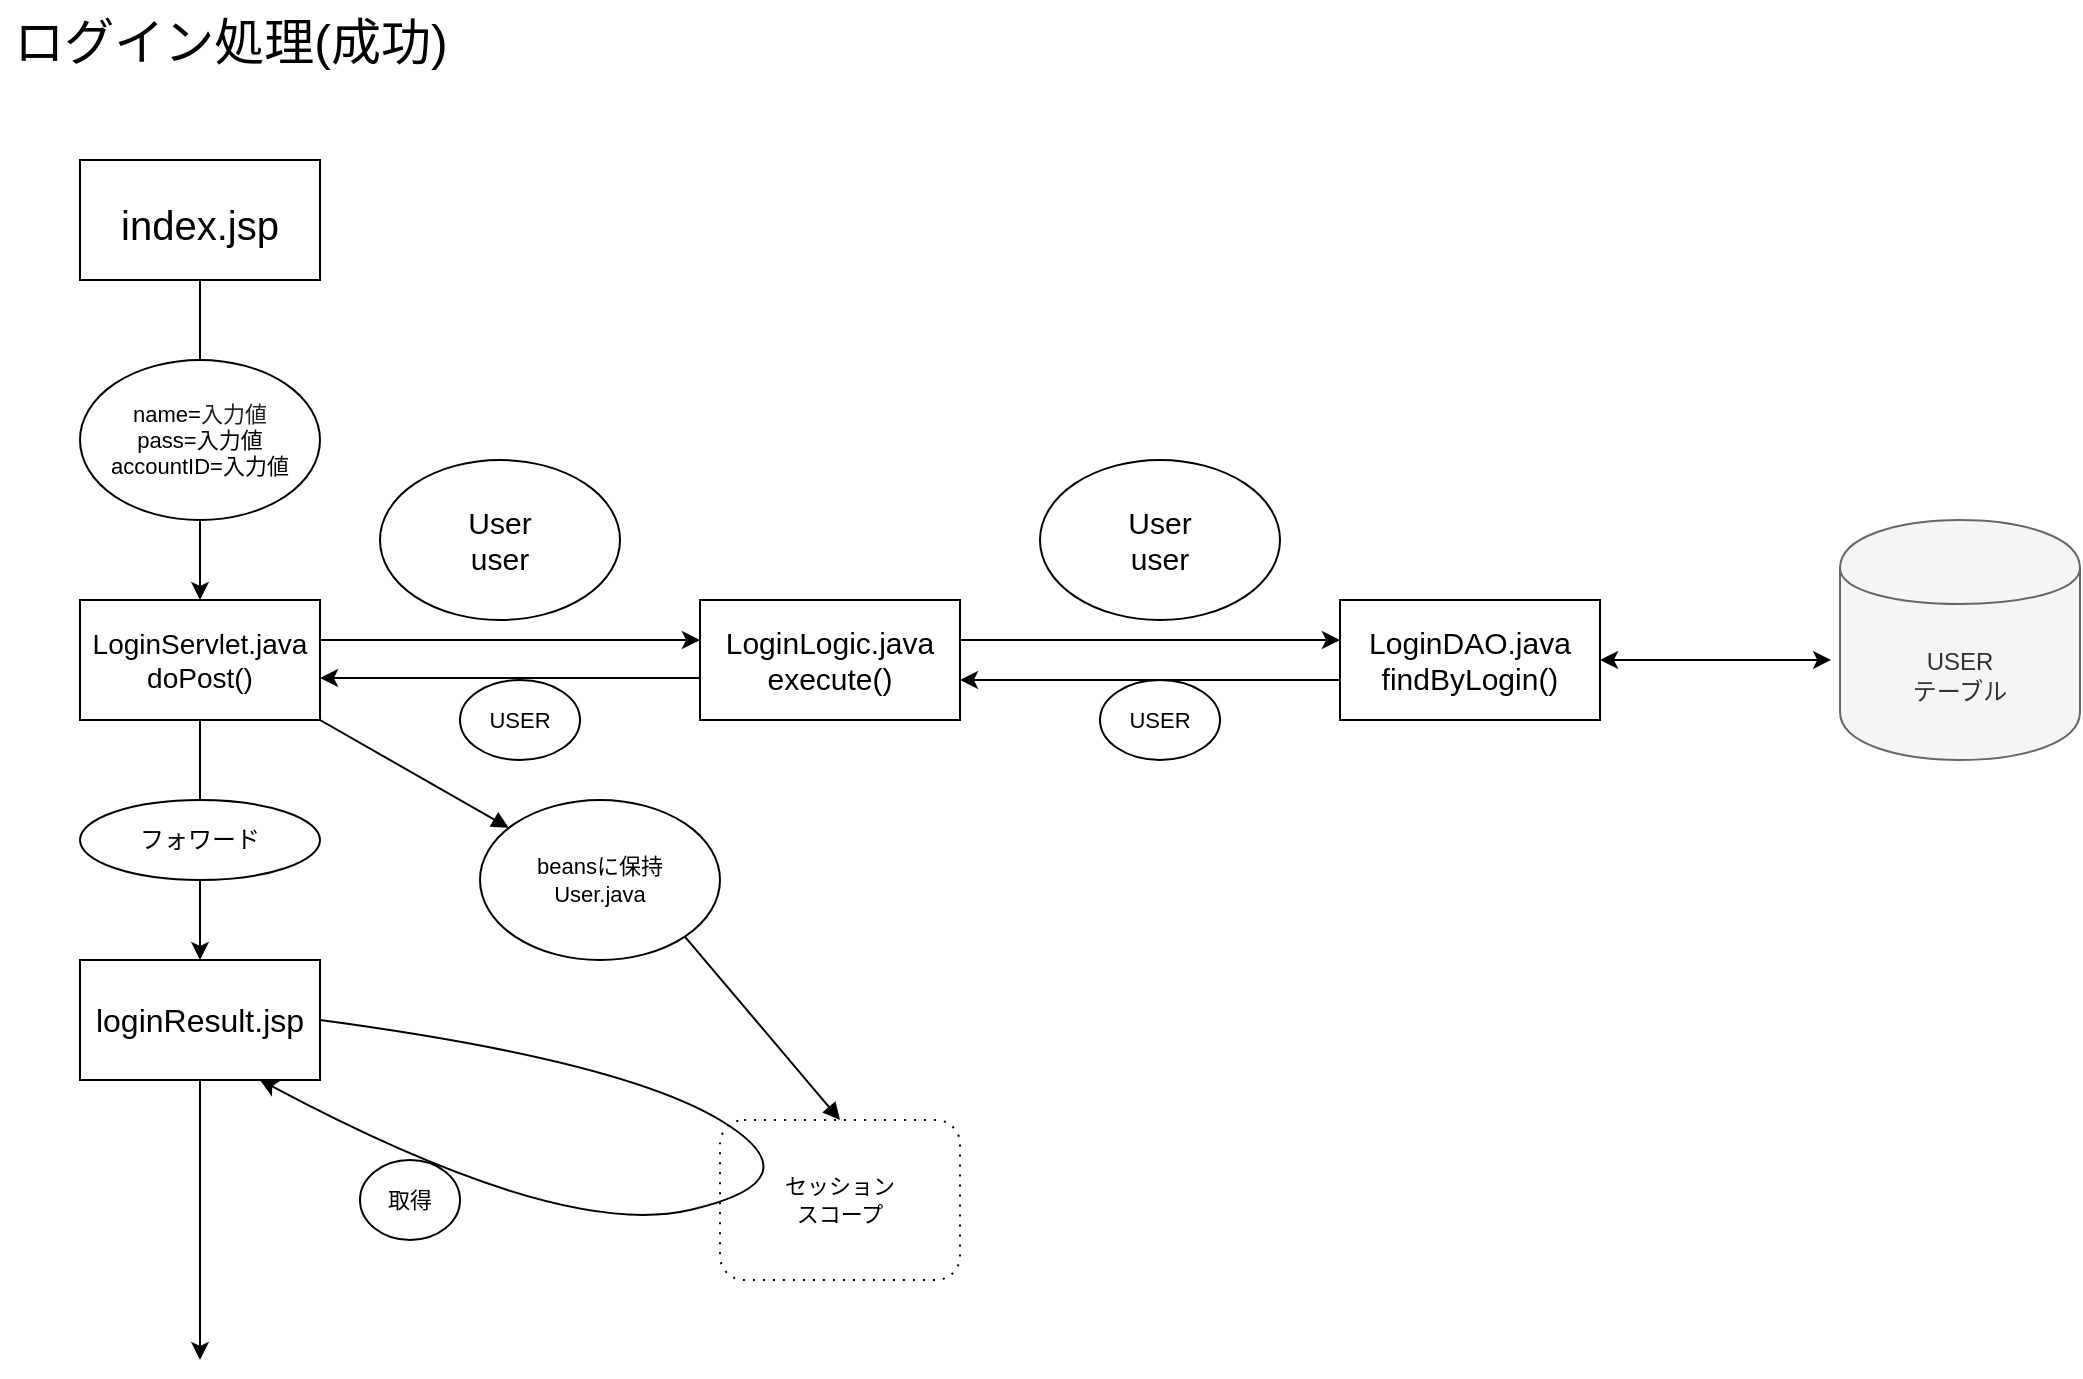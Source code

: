 <mxfile version="13.1.14" type="device"><diagram id="xzaLIs2FT0tdKpdno-gh" name="ページ1"><mxGraphModel dx="868" dy="482" grid="1" gridSize="10" guides="1" tooltips="1" connect="1" arrows="1" fold="1" page="1" pageScale="1" pageWidth="1169" pageHeight="827" math="0" shadow="0"><root><mxCell id="0"/><mxCell id="1" parent="0"/><mxCell id="kDHblmMFwbmgCeY5KsNT-1" value="ログイン処理(成功)" style="text;html=1;align=center;verticalAlign=middle;resizable=0;points=[];autosize=1;fontSize=25;" parent="1" vertex="1"><mxGeometry x="40" y="40" width="230" height="40" as="geometry"/></mxCell><mxCell id="kDHblmMFwbmgCeY5KsNT-2" value="&lt;font style=&quot;font-size: 20px&quot;&gt;index.jsp&lt;/font&gt;" style="rounded=0;whiteSpace=wrap;html=1;fontSize=25;" parent="1" vertex="1"><mxGeometry x="80" y="120" width="120" height="60" as="geometry"/></mxCell><mxCell id="kDHblmMFwbmgCeY5KsNT-3" value="&lt;div style=&quot;text-align: left&quot;&gt;&lt;span&gt;　name=&lt;font color=&quot;#222222&quot;&gt;入力値&lt;/font&gt;&lt;/span&gt;&lt;/div&gt;pass=入力値&lt;br style=&quot;font-size: 11px&quot;&gt;accountID=入力値" style="ellipse;whiteSpace=wrap;html=1;fontSize=11;" parent="1" vertex="1"><mxGeometry x="80" y="220" width="120" height="80" as="geometry"/></mxCell><mxCell id="kDHblmMFwbmgCeY5KsNT-6" value="&lt;font style=&quot;font-size: 14px&quot;&gt;LoginServlet.java&lt;br&gt;doPost()&lt;br style=&quot;font-size: 14px&quot;&gt;&lt;/font&gt;" style="rounded=0;whiteSpace=wrap;html=1;fontSize=14;" parent="1" vertex="1"><mxGeometry x="80" y="340" width="120" height="60" as="geometry"/></mxCell><mxCell id="kDHblmMFwbmgCeY5KsNT-8" value="&lt;font style=&quot;font-size: 16px&quot;&gt;loginResult.jsp&lt;/font&gt;" style="rounded=0;whiteSpace=wrap;html=1;fontSize=12;" parent="1" vertex="1"><mxGeometry x="80" y="520" width="120" height="60" as="geometry"/></mxCell><mxCell id="kDHblmMFwbmgCeY5KsNT-9" value="フォワード" style="ellipse;whiteSpace=wrap;html=1;fontSize=12;" parent="1" vertex="1"><mxGeometry x="80" y="440" width="120" height="40" as="geometry"/></mxCell><mxCell id="kDHblmMFwbmgCeY5KsNT-10" value="" style="endArrow=none;html=1;fontSize=12;entryX=0.5;entryY=0;entryDx=0;entryDy=0;exitX=0.5;exitY=1;exitDx=0;exitDy=0;" parent="1" source="kDHblmMFwbmgCeY5KsNT-6" target="kDHblmMFwbmgCeY5KsNT-9" edge="1"><mxGeometry width="50" height="50" relative="1" as="geometry"><mxPoint x="390" y="580" as="sourcePoint"/><mxPoint x="440" y="530" as="targetPoint"/></mxGeometry></mxCell><mxCell id="kDHblmMFwbmgCeY5KsNT-11" value="" style="endArrow=classic;html=1;fontSize=12;exitX=0.5;exitY=1;exitDx=0;exitDy=0;entryX=0.5;entryY=0;entryDx=0;entryDy=0;" parent="1" source="kDHblmMFwbmgCeY5KsNT-9" target="kDHblmMFwbmgCeY5KsNT-8" edge="1"><mxGeometry width="50" height="50" relative="1" as="geometry"><mxPoint x="390" y="580" as="sourcePoint"/><mxPoint x="440" y="530" as="targetPoint"/></mxGeometry></mxCell><mxCell id="kDHblmMFwbmgCeY5KsNT-12" value="" style="endArrow=none;html=1;fontSize=12;entryX=0.5;entryY=0;entryDx=0;entryDy=0;exitX=0.5;exitY=1;exitDx=0;exitDy=0;" parent="1" source="kDHblmMFwbmgCeY5KsNT-2" target="kDHblmMFwbmgCeY5KsNT-3" edge="1"><mxGeometry width="50" height="50" relative="1" as="geometry"><mxPoint x="390" y="180" as="sourcePoint"/><mxPoint x="440" y="130" as="targetPoint"/></mxGeometry></mxCell><mxCell id="kDHblmMFwbmgCeY5KsNT-13" value="" style="endArrow=classic;html=1;fontSize=12;exitX=0.5;exitY=1;exitDx=0;exitDy=0;entryX=0.5;entryY=0;entryDx=0;entryDy=0;" parent="1" source="kDHblmMFwbmgCeY5KsNT-3" target="kDHblmMFwbmgCeY5KsNT-6" edge="1"><mxGeometry width="50" height="50" relative="1" as="geometry"><mxPoint x="390" y="380" as="sourcePoint"/><mxPoint x="440" y="330" as="targetPoint"/></mxGeometry></mxCell><mxCell id="kDHblmMFwbmgCeY5KsNT-14" value="LoginLogic.java&lt;br style=&quot;font-size: 15px;&quot;&gt;execute()" style="rounded=0;whiteSpace=wrap;html=1;fontSize=15;" parent="1" vertex="1"><mxGeometry x="390" y="340" width="130" height="60" as="geometry"/></mxCell><mxCell id="kDHblmMFwbmgCeY5KsNT-21" value="" style="endArrow=classic;html=1;fontSize=15;exitX=0;exitY=0.65;exitDx=0;exitDy=0;exitPerimeter=0;entryX=1;entryY=0.65;entryDx=0;entryDy=0;entryPerimeter=0;" parent="1" source="kDHblmMFwbmgCeY5KsNT-14" target="kDHblmMFwbmgCeY5KsNT-6" edge="1"><mxGeometry width="50" height="50" relative="1" as="geometry"><mxPoint x="410" y="280" as="sourcePoint"/><mxPoint x="460" y="230" as="targetPoint"/></mxGeometry></mxCell><mxCell id="kDHblmMFwbmgCeY5KsNT-22" value="User&lt;br&gt;user" style="ellipse;whiteSpace=wrap;html=1;fontSize=15;" parent="1" vertex="1"><mxGeometry x="230" y="270" width="120" height="80" as="geometry"/></mxCell><mxCell id="CzFqdCjEgXfin5_ZnE7u-1" value="" style="endArrow=classic;html=1;fontSize=15;exitX=1;exitY=0.25;exitDx=0;exitDy=0;entryX=0;entryY=0.25;entryDx=0;entryDy=0;" parent="1" edge="1"><mxGeometry width="50" height="50" relative="1" as="geometry"><mxPoint x="520" y="360" as="sourcePoint"/><mxPoint x="710" y="360" as="targetPoint"/></mxGeometry></mxCell><mxCell id="CzFqdCjEgXfin5_ZnE7u-3" value="" style="endArrow=classic;html=1;fontSize=15;exitX=1;exitY=0.25;exitDx=0;exitDy=0;entryX=0;entryY=0.25;entryDx=0;entryDy=0;" parent="1" edge="1"><mxGeometry width="50" height="50" relative="1" as="geometry"><mxPoint x="200" y="360" as="sourcePoint"/><mxPoint x="390" y="360" as="targetPoint"/></mxGeometry></mxCell><mxCell id="CzFqdCjEgXfin5_ZnE7u-4" value="LoginDAO.java&lt;br style=&quot;font-size: 15px&quot;&gt;findByLogin()" style="rounded=0;whiteSpace=wrap;html=1;fontSize=15;" parent="1" vertex="1"><mxGeometry x="710" y="340" width="130" height="60" as="geometry"/></mxCell><mxCell id="CzFqdCjEgXfin5_ZnE7u-5" value="" style="endArrow=classic;html=1;fontSize=15;exitX=0;exitY=0.65;exitDx=0;exitDy=0;exitPerimeter=0;entryX=1;entryY=0.65;entryDx=0;entryDy=0;entryPerimeter=0;" parent="1" edge="1"><mxGeometry width="50" height="50" relative="1" as="geometry"><mxPoint x="710" y="380" as="sourcePoint"/><mxPoint x="520" y="380" as="targetPoint"/></mxGeometry></mxCell><mxCell id="CzFqdCjEgXfin5_ZnE7u-6" value="USER&lt;br&gt;テーブル" style="shape=cylinder;whiteSpace=wrap;html=1;boundedLbl=1;backgroundOutline=1;fillColor=#f5f5f5;strokeColor=#666666;fontColor=#333333;" parent="1" vertex="1"><mxGeometry x="960" y="300" width="120" height="120" as="geometry"/></mxCell><mxCell id="CzFqdCjEgXfin5_ZnE7u-7" value="" style="endArrow=classic;startArrow=classic;html=1;exitX=1;exitY=0.5;exitDx=0;exitDy=0;entryX=-0.037;entryY=0.583;entryDx=0;entryDy=0;entryPerimeter=0;" parent="1" source="CzFqdCjEgXfin5_ZnE7u-4" target="CzFqdCjEgXfin5_ZnE7u-6" edge="1"><mxGeometry width="50" height="50" relative="1" as="geometry"><mxPoint x="860" y="400" as="sourcePoint"/><mxPoint x="910" y="350" as="targetPoint"/></mxGeometry></mxCell><mxCell id="CzFqdCjEgXfin5_ZnE7u-8" value="beansに保持&lt;br&gt;User.java" style="ellipse;whiteSpace=wrap;html=1;fontSize=11;" parent="1" vertex="1"><mxGeometry x="280" y="440" width="120" height="80" as="geometry"/></mxCell><mxCell id="CzFqdCjEgXfin5_ZnE7u-10" value="セッション&lt;br&gt;スコープ" style="shape=ext;rounded=1;html=1;whiteSpace=wrap;dashed=1;dashPattern=1 4;fontSize=11;" parent="1" vertex="1"><mxGeometry x="400" y="600" width="120" height="80" as="geometry"/></mxCell><mxCell id="CzFqdCjEgXfin5_ZnE7u-11" value="" style="endArrow=block;endFill=1;endSize=6;html=1;fontSize=11;exitX=1;exitY=1;exitDx=0;exitDy=0;" parent="1" source="kDHblmMFwbmgCeY5KsNT-6" target="CzFqdCjEgXfin5_ZnE7u-8" edge="1"><mxGeometry width="100" relative="1" as="geometry"><mxPoint x="210" y="413" as="sourcePoint"/><mxPoint x="310" y="413" as="targetPoint"/></mxGeometry></mxCell><mxCell id="CzFqdCjEgXfin5_ZnE7u-12" value="" style="endArrow=block;endFill=1;endSize=6;html=1;fontSize=11;exitX=1;exitY=1;exitDx=0;exitDy=0;entryX=0.5;entryY=0;entryDx=0;entryDy=0;" parent="1" source="CzFqdCjEgXfin5_ZnE7u-8" target="CzFqdCjEgXfin5_ZnE7u-10" edge="1"><mxGeometry width="100" relative="1" as="geometry"><mxPoint x="310" y="550" as="sourcePoint"/><mxPoint x="410" y="550" as="targetPoint"/></mxGeometry></mxCell><mxCell id="CzFqdCjEgXfin5_ZnE7u-23" value="" style="curved=1;endArrow=classic;html=1;fontSize=11;exitX=1;exitY=0.5;exitDx=0;exitDy=0;" parent="1" source="kDHblmMFwbmgCeY5KsNT-8" edge="1"><mxGeometry width="50" height="50" relative="1" as="geometry"><mxPoint x="250" y="640" as="sourcePoint"/><mxPoint x="170" y="580" as="targetPoint"/><Array as="points"><mxPoint x="350" y="570"/><mxPoint x="450" y="630"/><mxPoint x="320" y="660"/></Array></mxGeometry></mxCell><mxCell id="CzFqdCjEgXfin5_ZnE7u-24" value="取得" style="ellipse;whiteSpace=wrap;html=1;fontSize=11;" parent="1" vertex="1"><mxGeometry x="220" y="620" width="50" height="40" as="geometry"/></mxCell><mxCell id="CzFqdCjEgXfin5_ZnE7u-25" value="User&lt;br&gt;user" style="ellipse;whiteSpace=wrap;html=1;fontSize=15;" parent="1" vertex="1"><mxGeometry x="560" y="270" width="120" height="80" as="geometry"/></mxCell><mxCell id="CzFqdCjEgXfin5_ZnE7u-26" value="USER" style="ellipse;whiteSpace=wrap;html=1;fontSize=11;" parent="1" vertex="1"><mxGeometry x="270" y="380" width="60" height="40" as="geometry"/></mxCell><mxCell id="CzFqdCjEgXfin5_ZnE7u-27" value="USER" style="ellipse;whiteSpace=wrap;html=1;fontSize=11;" parent="1" vertex="1"><mxGeometry x="590" y="380" width="60" height="40" as="geometry"/></mxCell><mxCell id="QSrpyTeJllREcJREi6ue-1" value="" style="endArrow=classic;html=1;exitX=0.5;exitY=1;exitDx=0;exitDy=0;" edge="1" parent="1" source="kDHblmMFwbmgCeY5KsNT-8"><mxGeometry width="50" height="50" relative="1" as="geometry"><mxPoint x="420" y="680" as="sourcePoint"/><mxPoint x="140" y="720" as="targetPoint"/></mxGeometry></mxCell></root></mxGraphModel></diagram></mxfile>